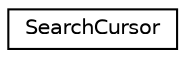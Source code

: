 digraph "Graphical Class Hierarchy"
{
 // INTERACTIVE_SVG=YES
 // LATEX_PDF_SIZE
  edge [fontname="Helvetica",fontsize="10",labelfontname="Helvetica",labelfontsize="10"];
  node [fontname="Helvetica",fontsize="10",shape=record];
  rankdir="LR";
  Node0 [label="SearchCursor",height=0.2,width=0.4,color="black", fillcolor="white", style="filled",URL="$class_search_cursor.html",tooltip=" "];
}
